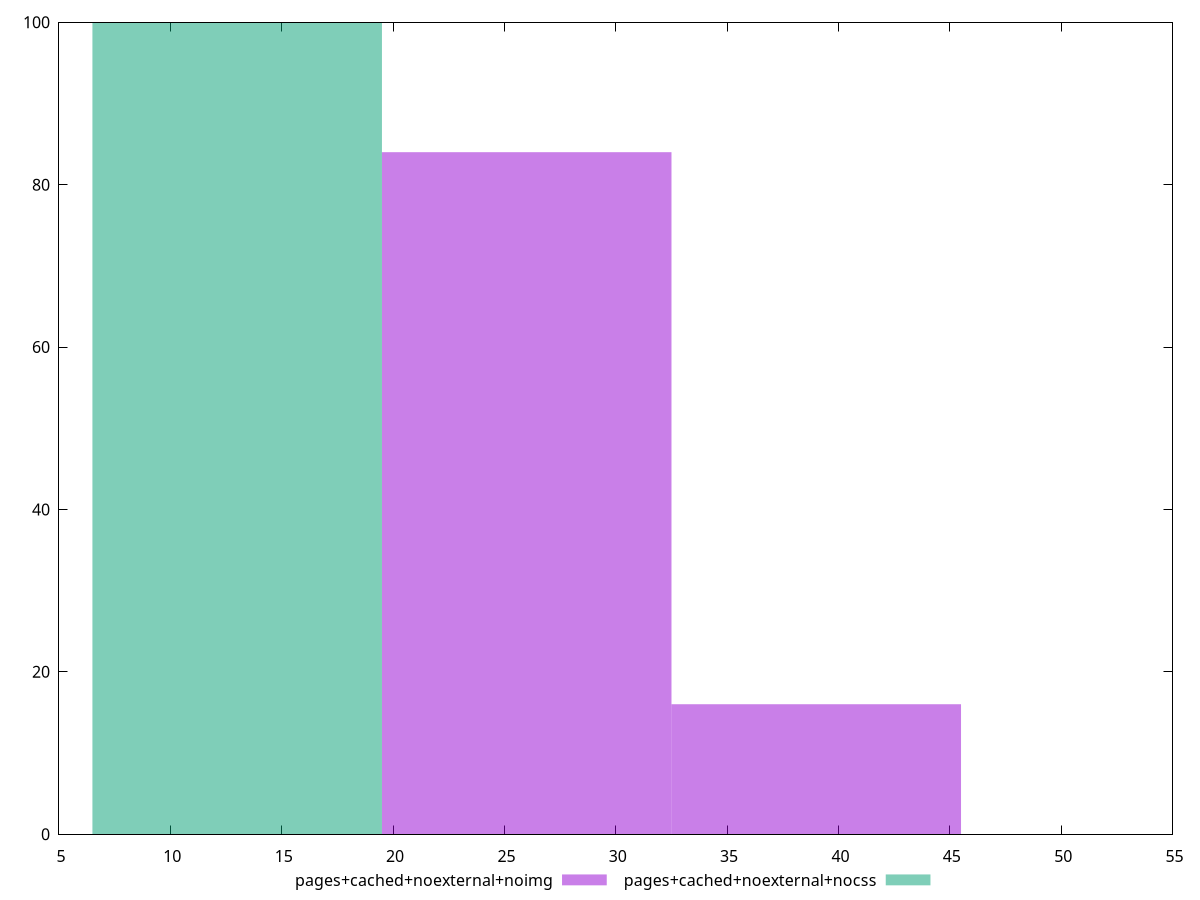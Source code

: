 reset
set terminal svg size 640, 500 enhanced background rgb 'white'
set output "reprap/max-potential-fid/comparison/histogram/8_vs_9.svg"

$pagesCachedNoexternalNoimg <<EOF
26.002094191642716 84
39.003141287464075 16
EOF

$pagesCachedNoexternalNocss <<EOF
13.001047095821358 100
EOF

set key outside below
set boxwidth 13.001047095821358
set yrange [0:100]
set style fill transparent solid 0.5 noborder

plot \
  $pagesCachedNoexternalNoimg title "pages+cached+noexternal+noimg" with boxes, \
  $pagesCachedNoexternalNocss title "pages+cached+noexternal+nocss" with boxes, \


reset
